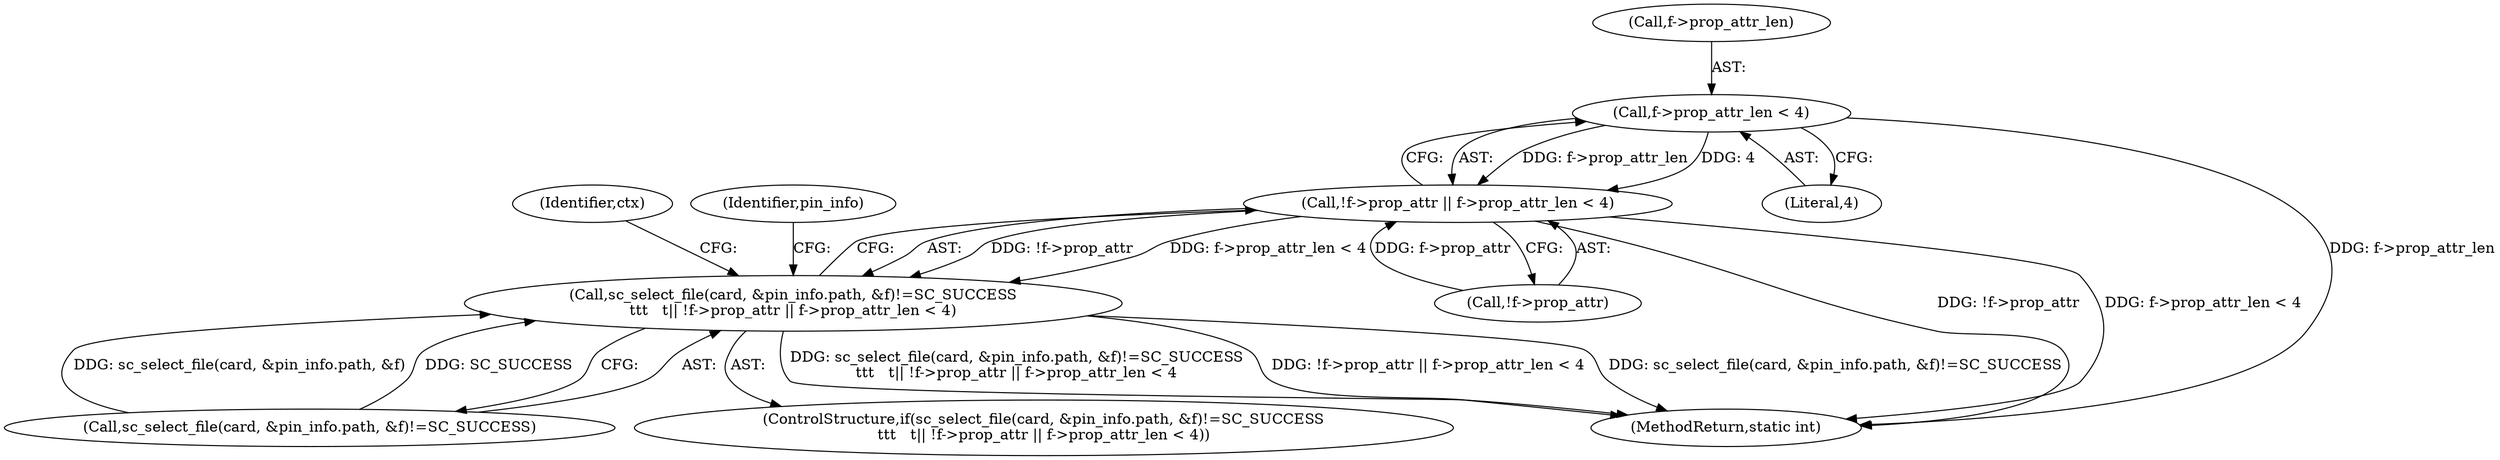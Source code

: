 digraph "0_OpenSC_8fe377e93b4b56060e5bbfb6f3142ceaeca744fa_21@pointer" {
"1000465" [label="(Call,f->prop_attr_len < 4)"];
"1000460" [label="(Call,!f->prop_attr || f->prop_attr_len < 4)"];
"1000449" [label="(Call,sc_select_file(card, &pin_info.path, &f)!=SC_SUCCESS\n\t\t\t   \t|| !f->prop_attr || f->prop_attr_len < 4)"];
"1000461" [label="(Call,!f->prop_attr)"];
"1000465" [label="(Call,f->prop_attr_len < 4)"];
"1000448" [label="(ControlStructure,if(sc_select_file(card, &pin_info.path, &f)!=SC_SUCCESS\n\t\t\t   \t|| !f->prop_attr || f->prop_attr_len < 4))"];
"1000469" [label="(Literal,4)"];
"1000472" [label="(Identifier,ctx)"];
"1000480" [label="(Identifier,pin_info)"];
"1000466" [label="(Call,f->prop_attr_len)"];
"1000449" [label="(Call,sc_select_file(card, &pin_info.path, &f)!=SC_SUCCESS\n\t\t\t   \t|| !f->prop_attr || f->prop_attr_len < 4)"];
"1000519" [label="(MethodReturn,static int)"];
"1000460" [label="(Call,!f->prop_attr || f->prop_attr_len < 4)"];
"1000450" [label="(Call,sc_select_file(card, &pin_info.path, &f)!=SC_SUCCESS)"];
"1000465" -> "1000460"  [label="AST: "];
"1000465" -> "1000469"  [label="CFG: "];
"1000466" -> "1000465"  [label="AST: "];
"1000469" -> "1000465"  [label="AST: "];
"1000460" -> "1000465"  [label="CFG: "];
"1000465" -> "1000519"  [label="DDG: f->prop_attr_len"];
"1000465" -> "1000460"  [label="DDG: f->prop_attr_len"];
"1000465" -> "1000460"  [label="DDG: 4"];
"1000460" -> "1000449"  [label="AST: "];
"1000460" -> "1000461"  [label="CFG: "];
"1000461" -> "1000460"  [label="AST: "];
"1000449" -> "1000460"  [label="CFG: "];
"1000460" -> "1000519"  [label="DDG: !f->prop_attr"];
"1000460" -> "1000519"  [label="DDG: f->prop_attr_len < 4"];
"1000460" -> "1000449"  [label="DDG: !f->prop_attr"];
"1000460" -> "1000449"  [label="DDG: f->prop_attr_len < 4"];
"1000461" -> "1000460"  [label="DDG: f->prop_attr"];
"1000449" -> "1000448"  [label="AST: "];
"1000449" -> "1000450"  [label="CFG: "];
"1000450" -> "1000449"  [label="AST: "];
"1000472" -> "1000449"  [label="CFG: "];
"1000480" -> "1000449"  [label="CFG: "];
"1000449" -> "1000519"  [label="DDG: !f->prop_attr || f->prop_attr_len < 4"];
"1000449" -> "1000519"  [label="DDG: sc_select_file(card, &pin_info.path, &f)!=SC_SUCCESS"];
"1000449" -> "1000519"  [label="DDG: sc_select_file(card, &pin_info.path, &f)!=SC_SUCCESS\n\t\t\t   \t|| !f->prop_attr || f->prop_attr_len < 4"];
"1000450" -> "1000449"  [label="DDG: sc_select_file(card, &pin_info.path, &f)"];
"1000450" -> "1000449"  [label="DDG: SC_SUCCESS"];
}
